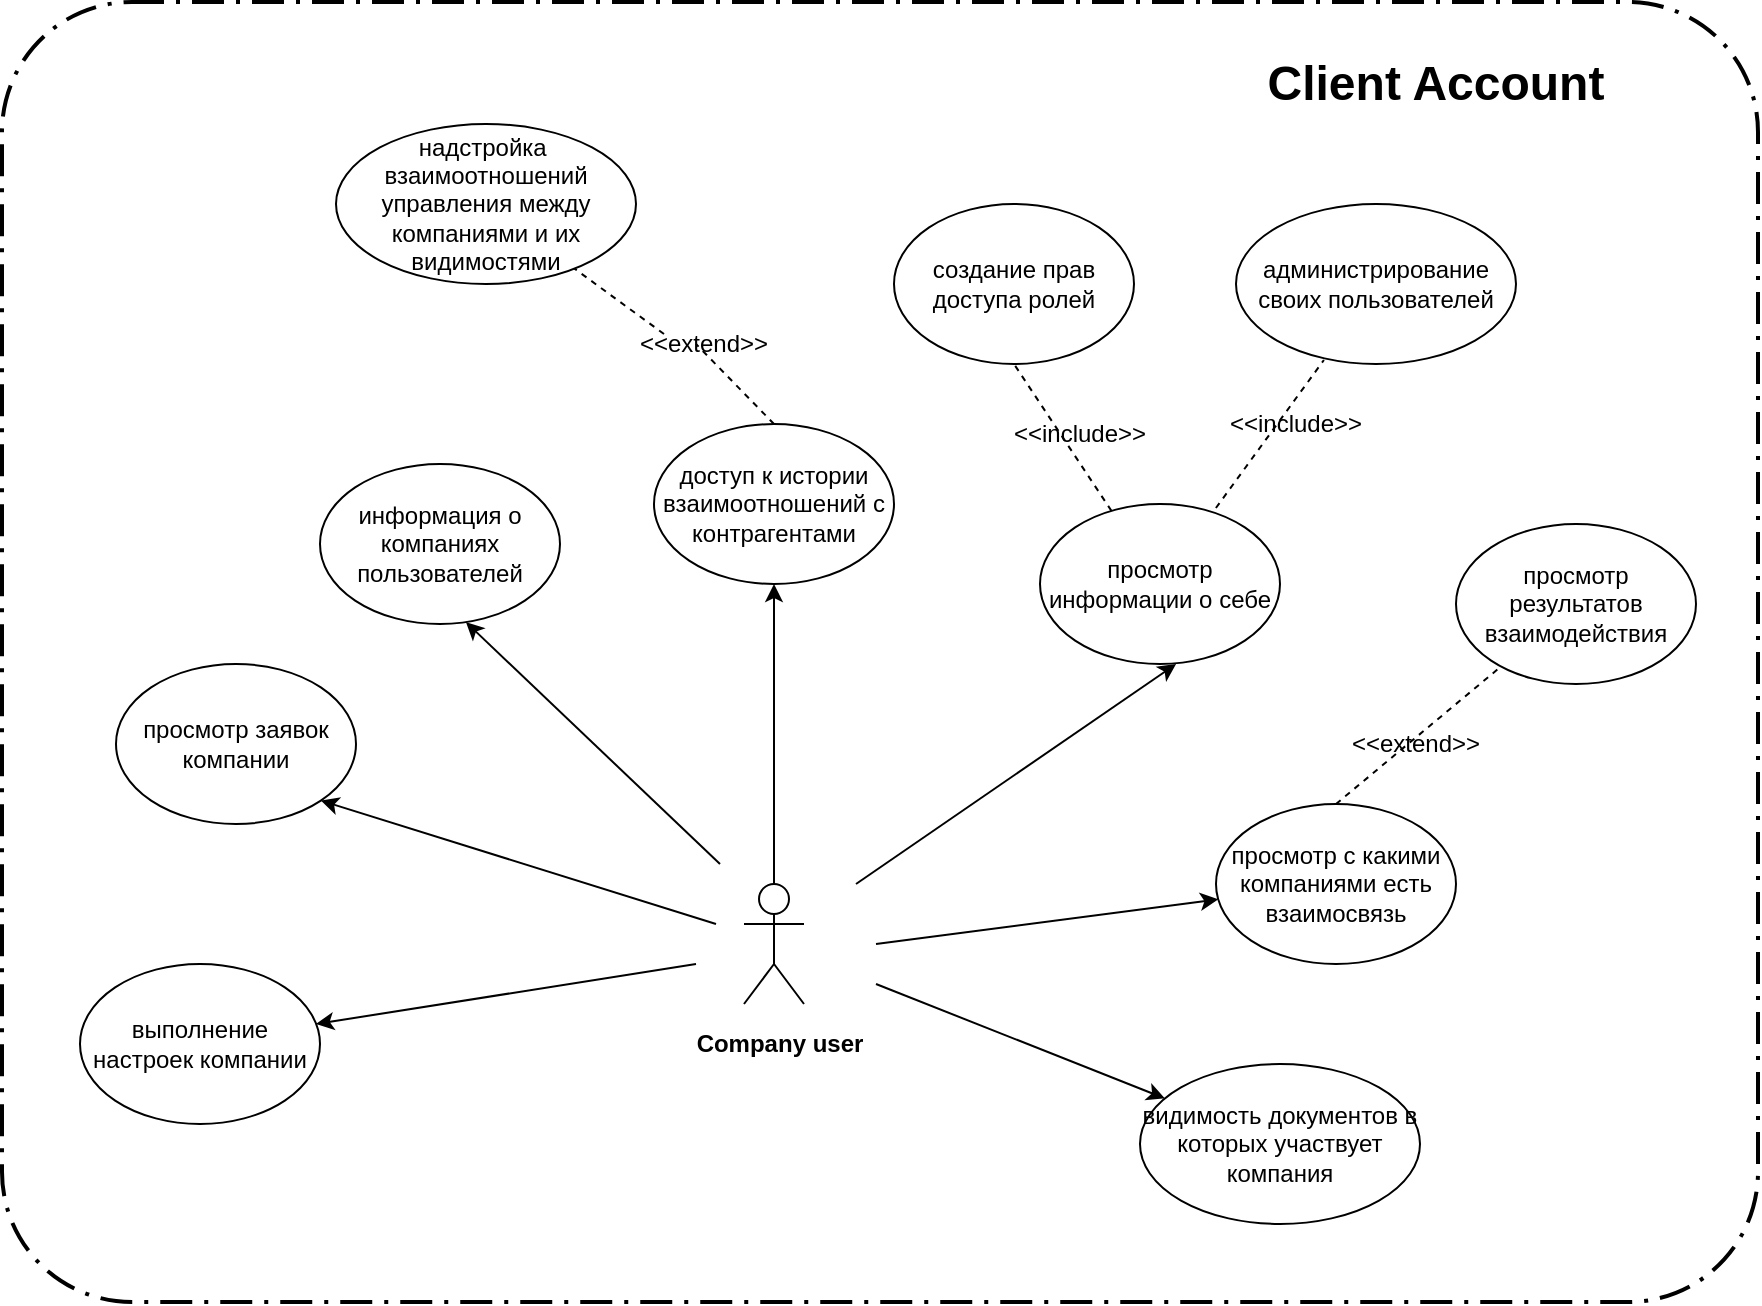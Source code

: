<mxfile version="11.2.4" type="github" pages="1"><diagram id="waN-ESnJMkhZS1sRu087" name="Page-1"><mxGraphModel dx="1422" dy="796" grid="1" gridSize="10" guides="1" tooltips="1" connect="1" arrows="1" fold="1" page="1" pageScale="1" pageWidth="827" pageHeight="1169" math="0" shadow="0"><root><mxCell id="0"/><mxCell id="1" parent="0"/><mxCell id="AOicXz5FiR9o5SaeZK0D-3" value="информация о компаниях пользователей" style="ellipse;whiteSpace=wrap;html=1;" vertex="1" parent="1"><mxGeometry x="182" y="750" width="120" height="80" as="geometry"/></mxCell><mxCell id="AOicXz5FiR9o5SaeZK0D-4" value="Actor" style="shape=umlActor;verticalLabelPosition=bottom;labelBackgroundColor=#ffffff;verticalAlign=top;html=1;outlineConnect=0;noLabel=1;" vertex="1" parent="1"><mxGeometry x="394" y="960" width="30" height="60" as="geometry"/></mxCell><mxCell id="AOicXz5FiR9o5SaeZK0D-5" value="&lt;b&gt;Company user&lt;/b&gt;" style="text;html=1;strokeColor=none;fillColor=none;align=center;verticalAlign=middle;whiteSpace=wrap;rounded=0;" vertex="1" parent="1"><mxGeometry x="362" y="1030" width="100" height="20" as="geometry"/></mxCell><mxCell id="AOicXz5FiR9o5SaeZK0D-6" value="" style="endArrow=classic;html=1;entryX=0.5;entryY=1;entryDx=0;entryDy=0;exitX=0.5;exitY=0;exitDx=0;exitDy=0;exitPerimeter=0;" edge="1" parent="1" source="AOicXz5FiR9o5SaeZK0D-4" target="AOicXz5FiR9o5SaeZK0D-7"><mxGeometry width="50" height="50" relative="1" as="geometry"><mxPoint x="412" y="580" as="sourcePoint"/><mxPoint x="422" y="640" as="targetPoint"/></mxGeometry></mxCell><mxCell id="AOicXz5FiR9o5SaeZK0D-7" value="доступ к истории взаимоотношений с контрагентами" style="ellipse;whiteSpace=wrap;html=1;" vertex="1" parent="1"><mxGeometry x="349" y="730" width="120" height="80" as="geometry"/></mxCell><mxCell id="AOicXz5FiR9o5SaeZK0D-9" value="просмотр информации о себе" style="ellipse;whiteSpace=wrap;html=1;" vertex="1" parent="1"><mxGeometry x="542" y="770" width="120" height="80" as="geometry"/></mxCell><mxCell id="AOicXz5FiR9o5SaeZK0D-12" value="" style="endArrow=classic;html=1;entryX=0.567;entryY=1;entryDx=0;entryDy=0;entryPerimeter=0;" edge="1" parent="1" target="AOicXz5FiR9o5SaeZK0D-9"><mxGeometry width="50" height="50" relative="1" as="geometry"><mxPoint x="450" y="960" as="sourcePoint"/><mxPoint x="572" y="950" as="targetPoint"/></mxGeometry></mxCell><mxCell id="AOicXz5FiR9o5SaeZK0D-18" value="" style="endArrow=classic;html=1;entryX=0.608;entryY=0.988;entryDx=0;entryDy=0;entryPerimeter=0;" edge="1" parent="1" target="AOicXz5FiR9o5SaeZK0D-3"><mxGeometry width="50" height="50" relative="1" as="geometry"><mxPoint x="382" y="950" as="sourcePoint"/><mxPoint x="302" y="970" as="targetPoint"/></mxGeometry></mxCell><mxCell id="AOicXz5FiR9o5SaeZK0D-20" value="&lt;font style=&quot;font-size: 24px&quot;&gt;&lt;b&gt;Client Account&lt;/b&gt;&lt;/font&gt;" style="text;html=1;strokeColor=none;fillColor=none;align=center;verticalAlign=middle;whiteSpace=wrap;rounded=0;strokeWidth=2;" vertex="1" parent="1"><mxGeometry x="610" y="550" width="260" height="20" as="geometry"/></mxCell><mxCell id="AOicXz5FiR9o5SaeZK0D-22" value="просмотр заявок компании" style="ellipse;whiteSpace=wrap;html=1;strokeWidth=1;" vertex="1" parent="1"><mxGeometry x="80" y="850" width="120" height="80" as="geometry"/></mxCell><mxCell id="AOicXz5FiR9o5SaeZK0D-24" value="" style="endArrow=classic;html=1;entryX=1;entryY=1;entryDx=0;entryDy=0;" edge="1" parent="1" target="AOicXz5FiR9o5SaeZK0D-22"><mxGeometry width="50" height="50" relative="1" as="geometry"><mxPoint x="380" y="980" as="sourcePoint"/><mxPoint x="310" y="950" as="targetPoint"/></mxGeometry></mxCell><mxCell id="AOicXz5FiR9o5SaeZK0D-25" value="" style="endArrow=none;dashed=1;html=1;exitX=0.733;exitY=0.025;exitDx=0;exitDy=0;exitPerimeter=0;entryX=0.314;entryY=0.975;entryDx=0;entryDy=0;entryPerimeter=0;" edge="1" parent="1" source="AOicXz5FiR9o5SaeZK0D-9" target="AOicXz5FiR9o5SaeZK0D-26"><mxGeometry width="50" height="50" relative="1" as="geometry"><mxPoint x="610" y="780" as="sourcePoint"/><mxPoint x="660" y="730" as="targetPoint"/></mxGeometry></mxCell><mxCell id="AOicXz5FiR9o5SaeZK0D-26" value="администрирование своих пользователей" style="ellipse;whiteSpace=wrap;html=1;strokeWidth=1;" vertex="1" parent="1"><mxGeometry x="640" y="620" width="140" height="80" as="geometry"/></mxCell><mxCell id="AOicXz5FiR9o5SaeZK0D-27" value="" style="endArrow=none;dashed=1;html=1;entryX=0.5;entryY=1;entryDx=0;entryDy=0;" edge="1" parent="1" source="AOicXz5FiR9o5SaeZK0D-9" target="AOicXz5FiR9o5SaeZK0D-28"><mxGeometry width="50" height="50" relative="1" as="geometry"><mxPoint x="500" y="740" as="sourcePoint"/><mxPoint x="540" y="710" as="targetPoint"/></mxGeometry></mxCell><mxCell id="AOicXz5FiR9o5SaeZK0D-28" value="создание прав доступа ролей" style="ellipse;whiteSpace=wrap;html=1;strokeWidth=1;" vertex="1" parent="1"><mxGeometry x="469" y="620" width="120" height="80" as="geometry"/></mxCell><mxCell id="AOicXz5FiR9o5SaeZK0D-30" value="просмотр с какими компаниями есть взаимосвязь" style="ellipse;whiteSpace=wrap;html=1;strokeWidth=1;" vertex="1" parent="1"><mxGeometry x="630" y="920" width="120" height="80" as="geometry"/></mxCell><mxCell id="AOicXz5FiR9o5SaeZK0D-31" value="" style="endArrow=classic;html=1;" edge="1" parent="1" target="AOicXz5FiR9o5SaeZK0D-30"><mxGeometry width="50" height="50" relative="1" as="geometry"><mxPoint x="460" y="990" as="sourcePoint"/><mxPoint x="570" y="980" as="targetPoint"/></mxGeometry></mxCell><mxCell id="AOicXz5FiR9o5SaeZK0D-33" value="&amp;lt;&amp;lt;include&amp;gt;&amp;gt;" style="text;html=1;strokeColor=none;fillColor=none;align=center;verticalAlign=middle;whiteSpace=wrap;rounded=0;" vertex="1" parent="1"><mxGeometry x="542" y="725" width="40" height="20" as="geometry"/></mxCell><mxCell id="AOicXz5FiR9o5SaeZK0D-34" value="&amp;lt;&amp;lt;include&amp;gt;&amp;gt;" style="text;html=1;strokeColor=none;fillColor=none;align=center;verticalAlign=middle;whiteSpace=wrap;rounded=0;" vertex="1" parent="1"><mxGeometry x="650" y="720" width="40" height="20" as="geometry"/></mxCell><mxCell id="AOicXz5FiR9o5SaeZK0D-36" value="" style="endArrow=none;dashed=1;html=1;exitX=0.5;exitY=0;exitDx=0;exitDy=0;" edge="1" parent="1" source="AOicXz5FiR9o5SaeZK0D-30" target="AOicXz5FiR9o5SaeZK0D-37"><mxGeometry width="50" height="50" relative="1" as="geometry"><mxPoint x="710" y="930" as="sourcePoint"/><mxPoint x="760" y="880" as="targetPoint"/></mxGeometry></mxCell><mxCell id="AOicXz5FiR9o5SaeZK0D-37" value="просмотр результатов взаимодействия" style="ellipse;whiteSpace=wrap;html=1;strokeWidth=1;" vertex="1" parent="1"><mxGeometry x="750" y="780" width="120" height="80" as="geometry"/></mxCell><mxCell id="AOicXz5FiR9o5SaeZK0D-38" value="&amp;lt;&amp;lt;extend&amp;gt;&amp;gt;" style="text;html=1;strokeColor=none;fillColor=none;align=center;verticalAlign=middle;whiteSpace=wrap;rounded=0;" vertex="1" parent="1"><mxGeometry x="710" y="880" width="40" height="20" as="geometry"/></mxCell><mxCell id="AOicXz5FiR9o5SaeZK0D-41" value="" style="endArrow=classic;html=1;" edge="1" parent="1"><mxGeometry width="50" height="50" relative="1" as="geometry"><mxPoint x="370" y="1000" as="sourcePoint"/><mxPoint x="180" y="1030" as="targetPoint"/></mxGeometry></mxCell><mxCell id="AOicXz5FiR9o5SaeZK0D-42" value="выполнение настроек компании" style="ellipse;whiteSpace=wrap;html=1;strokeWidth=1;" vertex="1" parent="1"><mxGeometry x="62" y="1000" width="120" height="80" as="geometry"/></mxCell><mxCell id="AOicXz5FiR9o5SaeZK0D-45" value="надстройка&amp;nbsp; взаимоотношений управления между компаниями и их видимостями" style="ellipse;whiteSpace=wrap;html=1;strokeWidth=1;" vertex="1" parent="1"><mxGeometry x="190" y="580" width="150" height="80" as="geometry"/></mxCell><mxCell id="AOicXz5FiR9o5SaeZK0D-46" value="" style="endArrow=none;dashed=1;html=1;exitX=0;exitY=0.25;exitDx=0;exitDy=0;" edge="1" parent="1" source="AOicXz5FiR9o5SaeZK0D-47" target="AOicXz5FiR9o5SaeZK0D-45"><mxGeometry width="50" height="50" relative="1" as="geometry"><mxPoint x="700" y="930" as="sourcePoint"/><mxPoint x="409" y="570" as="targetPoint"/></mxGeometry></mxCell><mxCell id="AOicXz5FiR9o5SaeZK0D-47" value="&amp;lt;&amp;lt;extend&amp;gt;&amp;gt;" style="text;html=1;strokeColor=none;fillColor=none;align=center;verticalAlign=middle;whiteSpace=wrap;rounded=0;" vertex="1" parent="1"><mxGeometry x="354" y="680" width="40" height="20" as="geometry"/></mxCell><mxCell id="AOicXz5FiR9o5SaeZK0D-48" value="" style="endArrow=none;dashed=1;html=1;exitX=0.5;exitY=0;exitDx=0;exitDy=0;" edge="1" parent="1" source="AOicXz5FiR9o5SaeZK0D-7"><mxGeometry width="50" height="50" relative="1" as="geometry"><mxPoint x="409" y="730" as="sourcePoint"/><mxPoint x="370" y="690" as="targetPoint"/></mxGeometry></mxCell><mxCell id="AOicXz5FiR9o5SaeZK0D-49" value="видимость документов в которых участвует компания" style="ellipse;whiteSpace=wrap;html=1;strokeWidth=1;" vertex="1" parent="1"><mxGeometry x="592" y="1050" width="140" height="80" as="geometry"/></mxCell><mxCell id="AOicXz5FiR9o5SaeZK0D-50" value="" style="endArrow=classic;html=1;" edge="1" parent="1" target="AOicXz5FiR9o5SaeZK0D-49"><mxGeometry width="50" height="50" relative="1" as="geometry"><mxPoint x="460" y="1010" as="sourcePoint"/><mxPoint x="560" y="1020" as="targetPoint"/></mxGeometry></mxCell><mxCell id="AOicXz5FiR9o5SaeZK0D-53" value="" style="rounded=1;arcSize=10;dashed=1;strokeColor=#000000;fillColor=none;gradientColor=none;dashPattern=8 3 1 3;strokeWidth=2;" vertex="1" parent="1"><mxGeometry x="23" y="519" width="878" height="650" as="geometry"/></mxCell></root></mxGraphModel></diagram></mxfile>